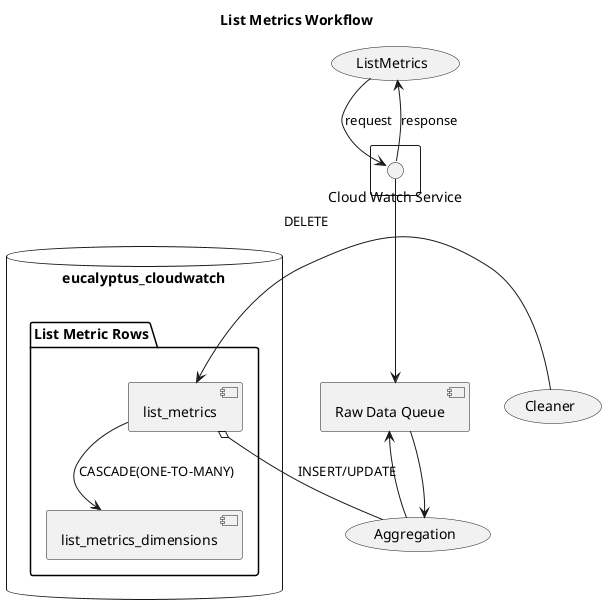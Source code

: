 @startuml

title List Metrics Workflow

rectangle {
    ()"Cloud Watch Service"
}
() "Cloud Watch Service" --> (ListMetrics): response
(ListMetrics) -down-> ()"Cloud Watch Service" : request
() "Cloud Watch Service" -down-> [Raw Data Queue]
[Raw Data Queue] --> (Aggregation)
[Raw Data Queue] <-right- (Aggregation)
database "eucalyptus_cloudwatch" {
folder "List Metric Rows" {
    [list_metrics_dimensions]
    [list_metrics]
  }
}
[list_metrics] --> [list_metrics_dimensions] : CASCADE(ONE-TO-MANY)
[list_metrics] o-- (Aggregation) : INSERT/UPDATE
(Cleaner) --left-> [list_metrics] : DELETE
@enduml

